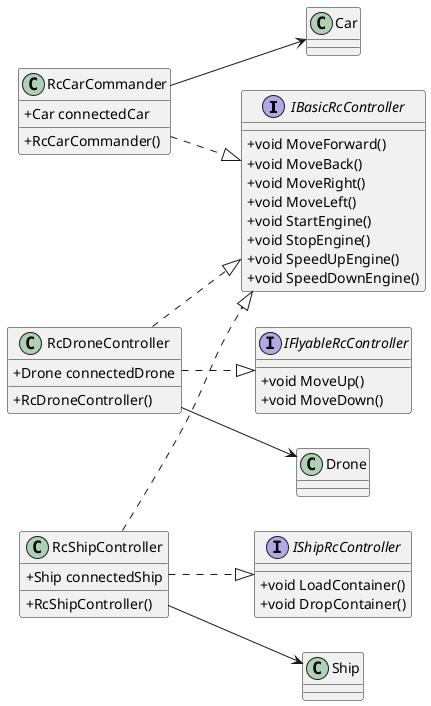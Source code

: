 @startuml scenario_uml
skinparam classAttributeIconSize 0
left to right direction

interface IBasicRcController{
    +void MoveForward()
    +void MoveBack()
    +void MoveRight()
    +void MoveLeft()
    +void StartEngine()
    +void StopEngine()
    +void SpeedUpEngine()
    +void SpeedDownEngine()
}

interface IFlyableRcController{
    +void MoveUp()
    +void MoveDown()
}

interface IShipRcController{
    +void LoadContainer()
    +void DropContainer()
}

class Car {
}
class Ship{
}
class Drone{
}

class RcCarCommander{
    +Car connectedCar

    +RcCarCommander()
}

class RcDroneController{
    +Drone connectedDrone

    +RcDroneController()
}

class RcShipController{
    +Ship connectedShip

    +RcShipController()
}

RcShipController --> Ship
RcShipController ..|> IShipRcController
RcShipController ..|> IBasicRcController
RcCarCommander --> Car
RcCarCommander ..|> IBasicRcController
RcDroneController --> Drone
RcDroneController ..|> IBasicRcController
RcDroneController ..|> IFlyableRcController

@enduml